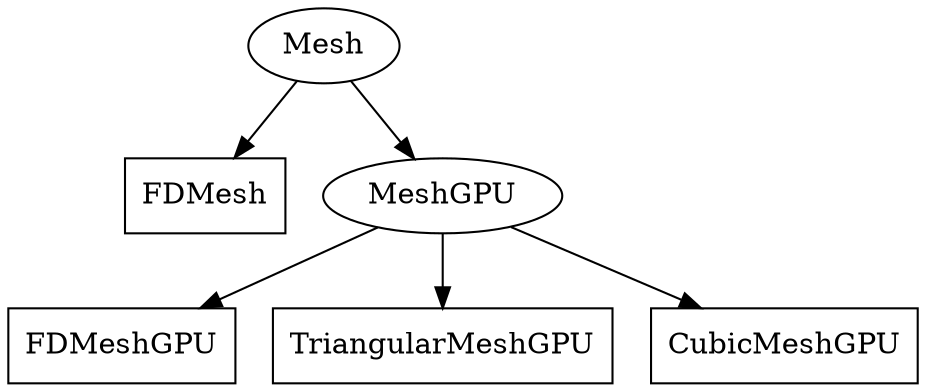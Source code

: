 digraph G {
	Mesh
	FDMesh [shape=box]
	MeshGPU
	FDMeshGPU [shape=box]
	FDMeshGPU [shape=box]
	TriangularMeshGPU [shape=box]
	CubicMeshGPU [shape=box]
	Mesh -> FDMesh
	Mesh -> MeshGPU
	MeshGPU -> FDMeshGPU
	MeshGPU -> CubicMeshGPU
	MeshGPU -> TriangularMeshGPU
}
